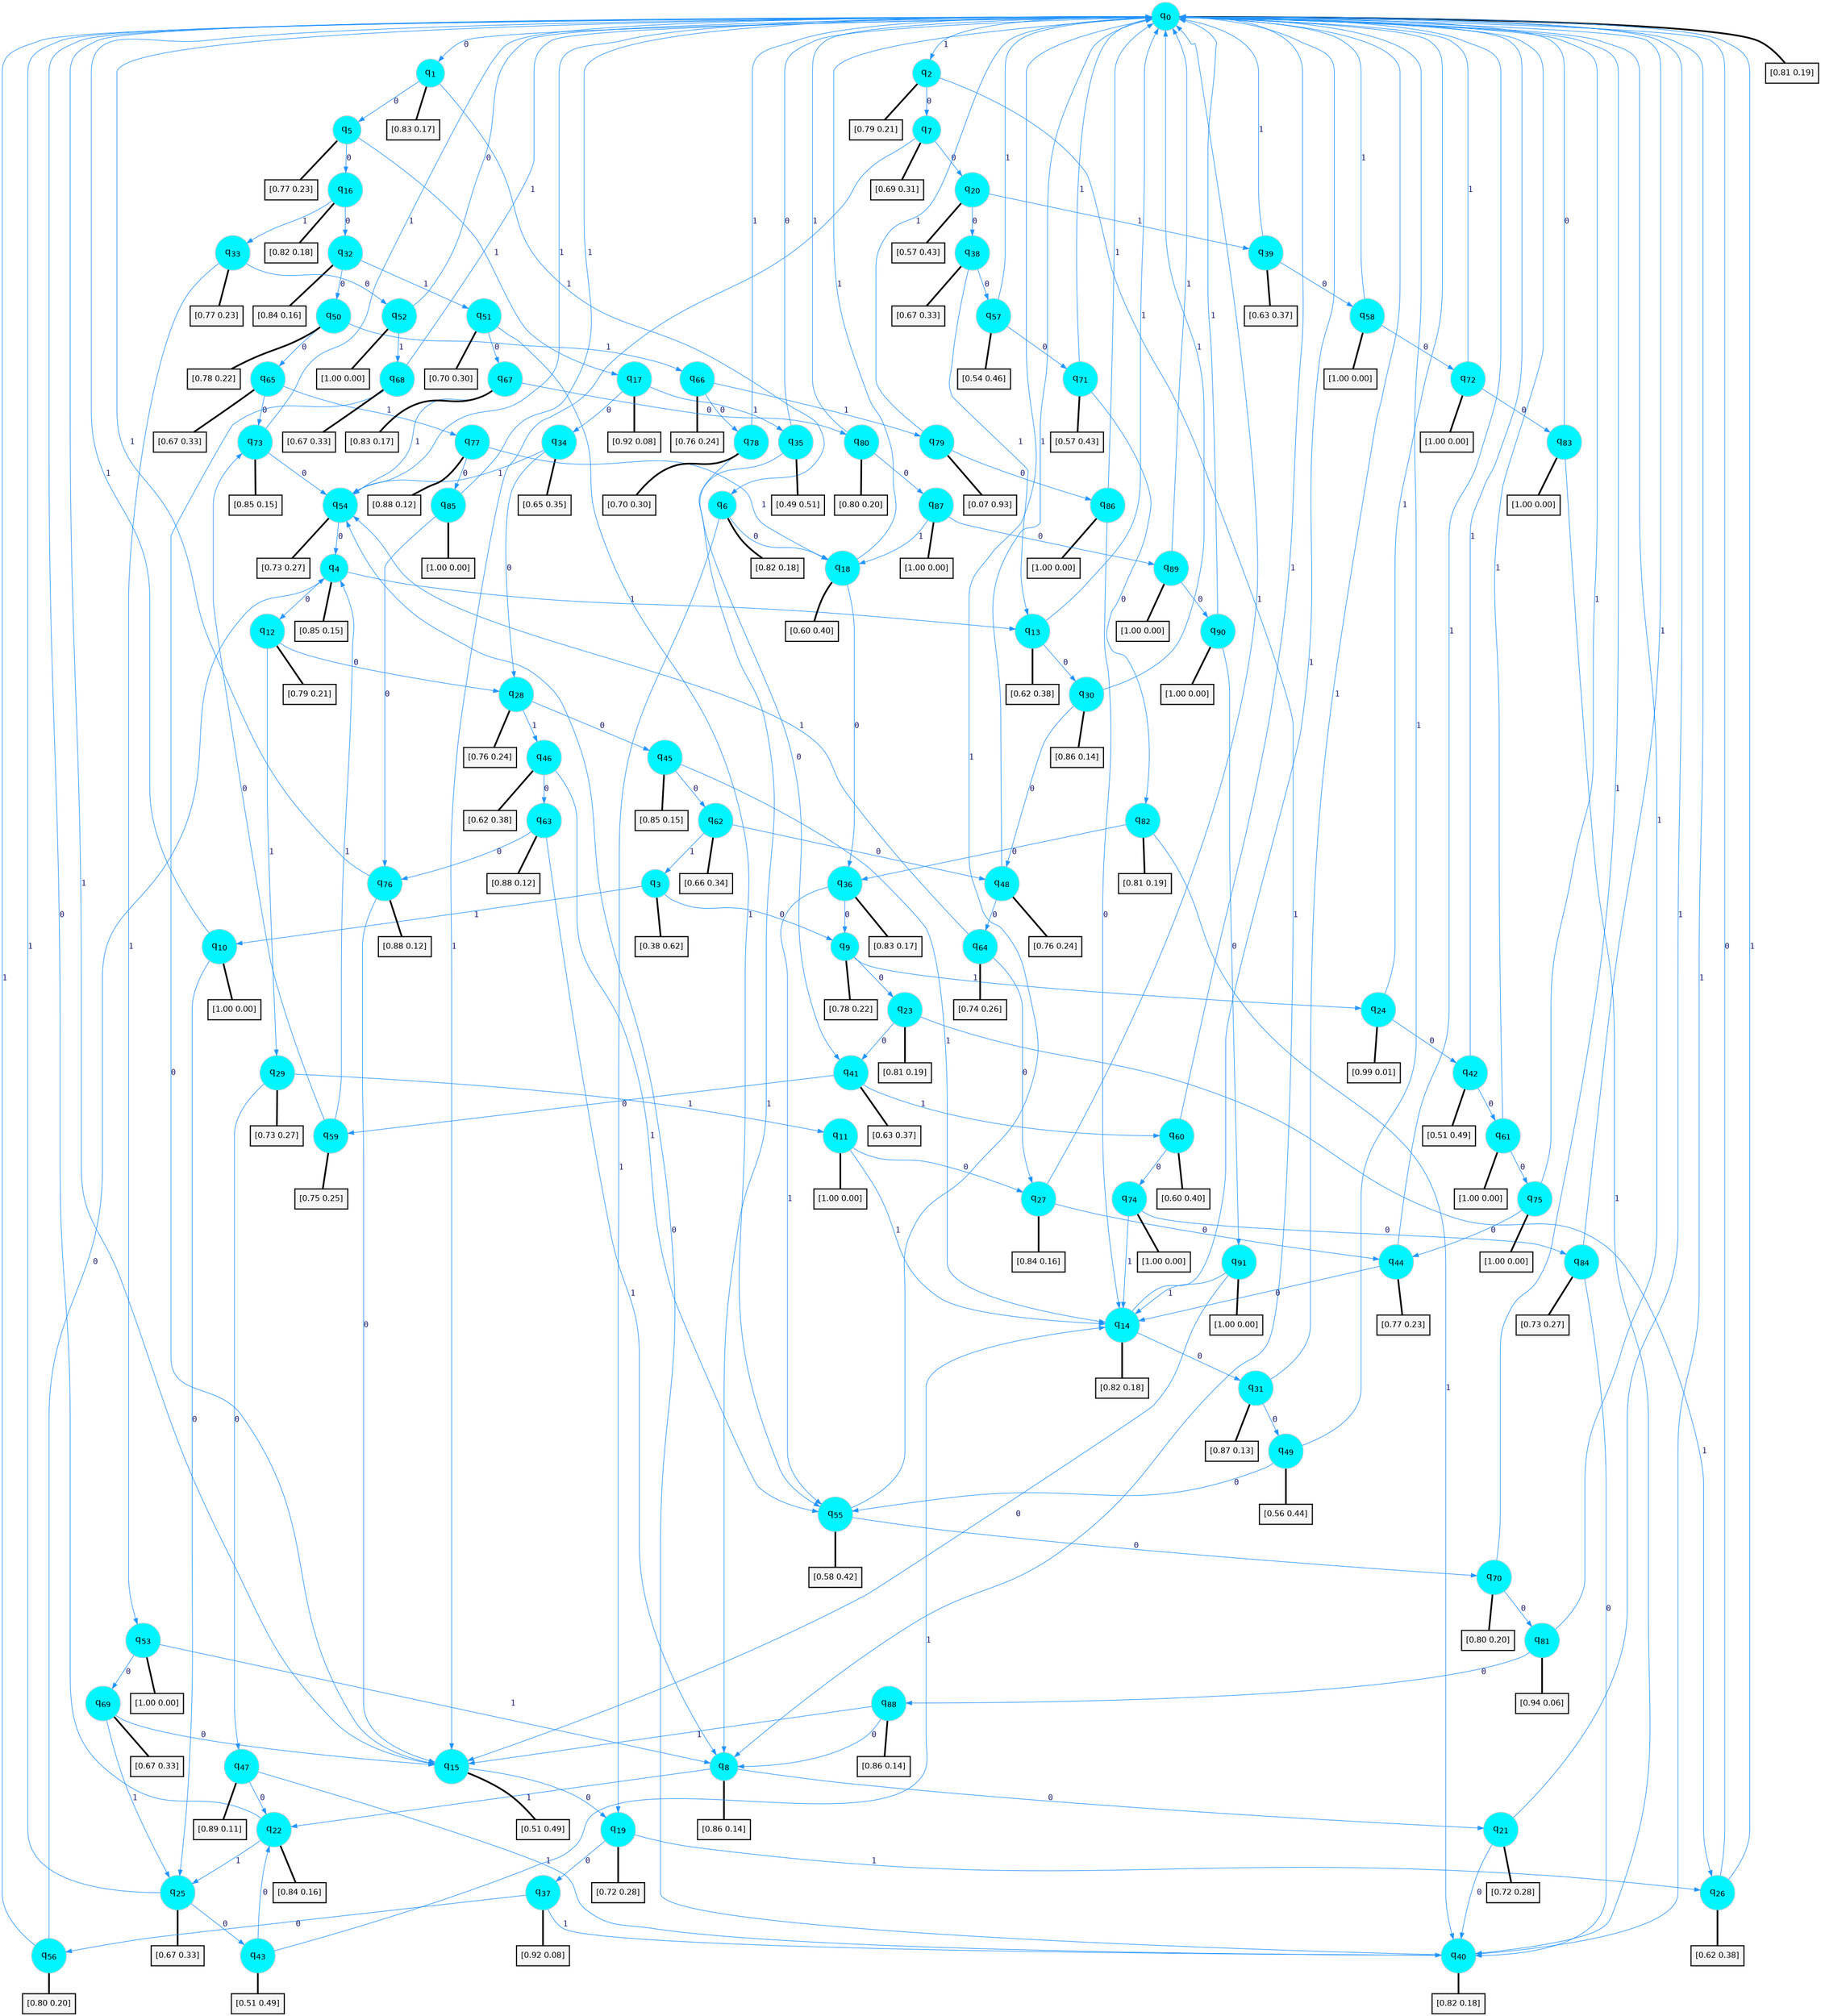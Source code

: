 digraph G {
graph [
bgcolor=transparent, dpi=300, rankdir=TD, size="40,25"];
node [
color=gray, fillcolor=turquoise1, fontcolor=black, fontname=Helvetica, fontsize=16, fontweight=bold, shape=circle, style=filled];
edge [
arrowsize=1, color=dodgerblue1, fontcolor=midnightblue, fontname=courier, fontweight=bold, penwidth=1, style=solid, weight=20];
0[label=<q<SUB>0</SUB>>];
1[label=<q<SUB>1</SUB>>];
2[label=<q<SUB>2</SUB>>];
3[label=<q<SUB>3</SUB>>];
4[label=<q<SUB>4</SUB>>];
5[label=<q<SUB>5</SUB>>];
6[label=<q<SUB>6</SUB>>];
7[label=<q<SUB>7</SUB>>];
8[label=<q<SUB>8</SUB>>];
9[label=<q<SUB>9</SUB>>];
10[label=<q<SUB>10</SUB>>];
11[label=<q<SUB>11</SUB>>];
12[label=<q<SUB>12</SUB>>];
13[label=<q<SUB>13</SUB>>];
14[label=<q<SUB>14</SUB>>];
15[label=<q<SUB>15</SUB>>];
16[label=<q<SUB>16</SUB>>];
17[label=<q<SUB>17</SUB>>];
18[label=<q<SUB>18</SUB>>];
19[label=<q<SUB>19</SUB>>];
20[label=<q<SUB>20</SUB>>];
21[label=<q<SUB>21</SUB>>];
22[label=<q<SUB>22</SUB>>];
23[label=<q<SUB>23</SUB>>];
24[label=<q<SUB>24</SUB>>];
25[label=<q<SUB>25</SUB>>];
26[label=<q<SUB>26</SUB>>];
27[label=<q<SUB>27</SUB>>];
28[label=<q<SUB>28</SUB>>];
29[label=<q<SUB>29</SUB>>];
30[label=<q<SUB>30</SUB>>];
31[label=<q<SUB>31</SUB>>];
32[label=<q<SUB>32</SUB>>];
33[label=<q<SUB>33</SUB>>];
34[label=<q<SUB>34</SUB>>];
35[label=<q<SUB>35</SUB>>];
36[label=<q<SUB>36</SUB>>];
37[label=<q<SUB>37</SUB>>];
38[label=<q<SUB>38</SUB>>];
39[label=<q<SUB>39</SUB>>];
40[label=<q<SUB>40</SUB>>];
41[label=<q<SUB>41</SUB>>];
42[label=<q<SUB>42</SUB>>];
43[label=<q<SUB>43</SUB>>];
44[label=<q<SUB>44</SUB>>];
45[label=<q<SUB>45</SUB>>];
46[label=<q<SUB>46</SUB>>];
47[label=<q<SUB>47</SUB>>];
48[label=<q<SUB>48</SUB>>];
49[label=<q<SUB>49</SUB>>];
50[label=<q<SUB>50</SUB>>];
51[label=<q<SUB>51</SUB>>];
52[label=<q<SUB>52</SUB>>];
53[label=<q<SUB>53</SUB>>];
54[label=<q<SUB>54</SUB>>];
55[label=<q<SUB>55</SUB>>];
56[label=<q<SUB>56</SUB>>];
57[label=<q<SUB>57</SUB>>];
58[label=<q<SUB>58</SUB>>];
59[label=<q<SUB>59</SUB>>];
60[label=<q<SUB>60</SUB>>];
61[label=<q<SUB>61</SUB>>];
62[label=<q<SUB>62</SUB>>];
63[label=<q<SUB>63</SUB>>];
64[label=<q<SUB>64</SUB>>];
65[label=<q<SUB>65</SUB>>];
66[label=<q<SUB>66</SUB>>];
67[label=<q<SUB>67</SUB>>];
68[label=<q<SUB>68</SUB>>];
69[label=<q<SUB>69</SUB>>];
70[label=<q<SUB>70</SUB>>];
71[label=<q<SUB>71</SUB>>];
72[label=<q<SUB>72</SUB>>];
73[label=<q<SUB>73</SUB>>];
74[label=<q<SUB>74</SUB>>];
75[label=<q<SUB>75</SUB>>];
76[label=<q<SUB>76</SUB>>];
77[label=<q<SUB>77</SUB>>];
78[label=<q<SUB>78</SUB>>];
79[label=<q<SUB>79</SUB>>];
80[label=<q<SUB>80</SUB>>];
81[label=<q<SUB>81</SUB>>];
82[label=<q<SUB>82</SUB>>];
83[label=<q<SUB>83</SUB>>];
84[label=<q<SUB>84</SUB>>];
85[label=<q<SUB>85</SUB>>];
86[label=<q<SUB>86</SUB>>];
87[label=<q<SUB>87</SUB>>];
88[label=<q<SUB>88</SUB>>];
89[label=<q<SUB>89</SUB>>];
90[label=<q<SUB>90</SUB>>];
91[label=<q<SUB>91</SUB>>];
92[label="[0.81 0.19]", shape=box,fontcolor=black, fontname=Helvetica, fontsize=14, penwidth=2, fillcolor=whitesmoke,color=black];
93[label="[0.83 0.17]", shape=box,fontcolor=black, fontname=Helvetica, fontsize=14, penwidth=2, fillcolor=whitesmoke,color=black];
94[label="[0.79 0.21]", shape=box,fontcolor=black, fontname=Helvetica, fontsize=14, penwidth=2, fillcolor=whitesmoke,color=black];
95[label="[0.38 0.62]", shape=box,fontcolor=black, fontname=Helvetica, fontsize=14, penwidth=2, fillcolor=whitesmoke,color=black];
96[label="[0.85 0.15]", shape=box,fontcolor=black, fontname=Helvetica, fontsize=14, penwidth=2, fillcolor=whitesmoke,color=black];
97[label="[0.77 0.23]", shape=box,fontcolor=black, fontname=Helvetica, fontsize=14, penwidth=2, fillcolor=whitesmoke,color=black];
98[label="[0.82 0.18]", shape=box,fontcolor=black, fontname=Helvetica, fontsize=14, penwidth=2, fillcolor=whitesmoke,color=black];
99[label="[0.69 0.31]", shape=box,fontcolor=black, fontname=Helvetica, fontsize=14, penwidth=2, fillcolor=whitesmoke,color=black];
100[label="[0.86 0.14]", shape=box,fontcolor=black, fontname=Helvetica, fontsize=14, penwidth=2, fillcolor=whitesmoke,color=black];
101[label="[0.78 0.22]", shape=box,fontcolor=black, fontname=Helvetica, fontsize=14, penwidth=2, fillcolor=whitesmoke,color=black];
102[label="[1.00 0.00]", shape=box,fontcolor=black, fontname=Helvetica, fontsize=14, penwidth=2, fillcolor=whitesmoke,color=black];
103[label="[1.00 0.00]", shape=box,fontcolor=black, fontname=Helvetica, fontsize=14, penwidth=2, fillcolor=whitesmoke,color=black];
104[label="[0.79 0.21]", shape=box,fontcolor=black, fontname=Helvetica, fontsize=14, penwidth=2, fillcolor=whitesmoke,color=black];
105[label="[0.62 0.38]", shape=box,fontcolor=black, fontname=Helvetica, fontsize=14, penwidth=2, fillcolor=whitesmoke,color=black];
106[label="[0.82 0.18]", shape=box,fontcolor=black, fontname=Helvetica, fontsize=14, penwidth=2, fillcolor=whitesmoke,color=black];
107[label="[0.51 0.49]", shape=box,fontcolor=black, fontname=Helvetica, fontsize=14, penwidth=2, fillcolor=whitesmoke,color=black];
108[label="[0.82 0.18]", shape=box,fontcolor=black, fontname=Helvetica, fontsize=14, penwidth=2, fillcolor=whitesmoke,color=black];
109[label="[0.92 0.08]", shape=box,fontcolor=black, fontname=Helvetica, fontsize=14, penwidth=2, fillcolor=whitesmoke,color=black];
110[label="[0.60 0.40]", shape=box,fontcolor=black, fontname=Helvetica, fontsize=14, penwidth=2, fillcolor=whitesmoke,color=black];
111[label="[0.72 0.28]", shape=box,fontcolor=black, fontname=Helvetica, fontsize=14, penwidth=2, fillcolor=whitesmoke,color=black];
112[label="[0.57 0.43]", shape=box,fontcolor=black, fontname=Helvetica, fontsize=14, penwidth=2, fillcolor=whitesmoke,color=black];
113[label="[0.72 0.28]", shape=box,fontcolor=black, fontname=Helvetica, fontsize=14, penwidth=2, fillcolor=whitesmoke,color=black];
114[label="[0.84 0.16]", shape=box,fontcolor=black, fontname=Helvetica, fontsize=14, penwidth=2, fillcolor=whitesmoke,color=black];
115[label="[0.81 0.19]", shape=box,fontcolor=black, fontname=Helvetica, fontsize=14, penwidth=2, fillcolor=whitesmoke,color=black];
116[label="[0.99 0.01]", shape=box,fontcolor=black, fontname=Helvetica, fontsize=14, penwidth=2, fillcolor=whitesmoke,color=black];
117[label="[0.67 0.33]", shape=box,fontcolor=black, fontname=Helvetica, fontsize=14, penwidth=2, fillcolor=whitesmoke,color=black];
118[label="[0.62 0.38]", shape=box,fontcolor=black, fontname=Helvetica, fontsize=14, penwidth=2, fillcolor=whitesmoke,color=black];
119[label="[0.84 0.16]", shape=box,fontcolor=black, fontname=Helvetica, fontsize=14, penwidth=2, fillcolor=whitesmoke,color=black];
120[label="[0.76 0.24]", shape=box,fontcolor=black, fontname=Helvetica, fontsize=14, penwidth=2, fillcolor=whitesmoke,color=black];
121[label="[0.73 0.27]", shape=box,fontcolor=black, fontname=Helvetica, fontsize=14, penwidth=2, fillcolor=whitesmoke,color=black];
122[label="[0.86 0.14]", shape=box,fontcolor=black, fontname=Helvetica, fontsize=14, penwidth=2, fillcolor=whitesmoke,color=black];
123[label="[0.87 0.13]", shape=box,fontcolor=black, fontname=Helvetica, fontsize=14, penwidth=2, fillcolor=whitesmoke,color=black];
124[label="[0.84 0.16]", shape=box,fontcolor=black, fontname=Helvetica, fontsize=14, penwidth=2, fillcolor=whitesmoke,color=black];
125[label="[0.77 0.23]", shape=box,fontcolor=black, fontname=Helvetica, fontsize=14, penwidth=2, fillcolor=whitesmoke,color=black];
126[label="[0.65 0.35]", shape=box,fontcolor=black, fontname=Helvetica, fontsize=14, penwidth=2, fillcolor=whitesmoke,color=black];
127[label="[0.49 0.51]", shape=box,fontcolor=black, fontname=Helvetica, fontsize=14, penwidth=2, fillcolor=whitesmoke,color=black];
128[label="[0.83 0.17]", shape=box,fontcolor=black, fontname=Helvetica, fontsize=14, penwidth=2, fillcolor=whitesmoke,color=black];
129[label="[0.92 0.08]", shape=box,fontcolor=black, fontname=Helvetica, fontsize=14, penwidth=2, fillcolor=whitesmoke,color=black];
130[label="[0.67 0.33]", shape=box,fontcolor=black, fontname=Helvetica, fontsize=14, penwidth=2, fillcolor=whitesmoke,color=black];
131[label="[0.63 0.37]", shape=box,fontcolor=black, fontname=Helvetica, fontsize=14, penwidth=2, fillcolor=whitesmoke,color=black];
132[label="[0.82 0.18]", shape=box,fontcolor=black, fontname=Helvetica, fontsize=14, penwidth=2, fillcolor=whitesmoke,color=black];
133[label="[0.63 0.37]", shape=box,fontcolor=black, fontname=Helvetica, fontsize=14, penwidth=2, fillcolor=whitesmoke,color=black];
134[label="[0.51 0.49]", shape=box,fontcolor=black, fontname=Helvetica, fontsize=14, penwidth=2, fillcolor=whitesmoke,color=black];
135[label="[0.51 0.49]", shape=box,fontcolor=black, fontname=Helvetica, fontsize=14, penwidth=2, fillcolor=whitesmoke,color=black];
136[label="[0.77 0.23]", shape=box,fontcolor=black, fontname=Helvetica, fontsize=14, penwidth=2, fillcolor=whitesmoke,color=black];
137[label="[0.85 0.15]", shape=box,fontcolor=black, fontname=Helvetica, fontsize=14, penwidth=2, fillcolor=whitesmoke,color=black];
138[label="[0.62 0.38]", shape=box,fontcolor=black, fontname=Helvetica, fontsize=14, penwidth=2, fillcolor=whitesmoke,color=black];
139[label="[0.89 0.11]", shape=box,fontcolor=black, fontname=Helvetica, fontsize=14, penwidth=2, fillcolor=whitesmoke,color=black];
140[label="[0.76 0.24]", shape=box,fontcolor=black, fontname=Helvetica, fontsize=14, penwidth=2, fillcolor=whitesmoke,color=black];
141[label="[0.56 0.44]", shape=box,fontcolor=black, fontname=Helvetica, fontsize=14, penwidth=2, fillcolor=whitesmoke,color=black];
142[label="[0.78 0.22]", shape=box,fontcolor=black, fontname=Helvetica, fontsize=14, penwidth=2, fillcolor=whitesmoke,color=black];
143[label="[0.70 0.30]", shape=box,fontcolor=black, fontname=Helvetica, fontsize=14, penwidth=2, fillcolor=whitesmoke,color=black];
144[label="[1.00 0.00]", shape=box,fontcolor=black, fontname=Helvetica, fontsize=14, penwidth=2, fillcolor=whitesmoke,color=black];
145[label="[1.00 0.00]", shape=box,fontcolor=black, fontname=Helvetica, fontsize=14, penwidth=2, fillcolor=whitesmoke,color=black];
146[label="[0.73 0.27]", shape=box,fontcolor=black, fontname=Helvetica, fontsize=14, penwidth=2, fillcolor=whitesmoke,color=black];
147[label="[0.58 0.42]", shape=box,fontcolor=black, fontname=Helvetica, fontsize=14, penwidth=2, fillcolor=whitesmoke,color=black];
148[label="[0.80 0.20]", shape=box,fontcolor=black, fontname=Helvetica, fontsize=14, penwidth=2, fillcolor=whitesmoke,color=black];
149[label="[0.54 0.46]", shape=box,fontcolor=black, fontname=Helvetica, fontsize=14, penwidth=2, fillcolor=whitesmoke,color=black];
150[label="[1.00 0.00]", shape=box,fontcolor=black, fontname=Helvetica, fontsize=14, penwidth=2, fillcolor=whitesmoke,color=black];
151[label="[0.75 0.25]", shape=box,fontcolor=black, fontname=Helvetica, fontsize=14, penwidth=2, fillcolor=whitesmoke,color=black];
152[label="[0.60 0.40]", shape=box,fontcolor=black, fontname=Helvetica, fontsize=14, penwidth=2, fillcolor=whitesmoke,color=black];
153[label="[1.00 0.00]", shape=box,fontcolor=black, fontname=Helvetica, fontsize=14, penwidth=2, fillcolor=whitesmoke,color=black];
154[label="[0.66 0.34]", shape=box,fontcolor=black, fontname=Helvetica, fontsize=14, penwidth=2, fillcolor=whitesmoke,color=black];
155[label="[0.88 0.12]", shape=box,fontcolor=black, fontname=Helvetica, fontsize=14, penwidth=2, fillcolor=whitesmoke,color=black];
156[label="[0.74 0.26]", shape=box,fontcolor=black, fontname=Helvetica, fontsize=14, penwidth=2, fillcolor=whitesmoke,color=black];
157[label="[0.67 0.33]", shape=box,fontcolor=black, fontname=Helvetica, fontsize=14, penwidth=2, fillcolor=whitesmoke,color=black];
158[label="[0.76 0.24]", shape=box,fontcolor=black, fontname=Helvetica, fontsize=14, penwidth=2, fillcolor=whitesmoke,color=black];
159[label="[0.83 0.17]", shape=box,fontcolor=black, fontname=Helvetica, fontsize=14, penwidth=2, fillcolor=whitesmoke,color=black];
160[label="[0.67 0.33]", shape=box,fontcolor=black, fontname=Helvetica, fontsize=14, penwidth=2, fillcolor=whitesmoke,color=black];
161[label="[0.67 0.33]", shape=box,fontcolor=black, fontname=Helvetica, fontsize=14, penwidth=2, fillcolor=whitesmoke,color=black];
162[label="[0.80 0.20]", shape=box,fontcolor=black, fontname=Helvetica, fontsize=14, penwidth=2, fillcolor=whitesmoke,color=black];
163[label="[0.57 0.43]", shape=box,fontcolor=black, fontname=Helvetica, fontsize=14, penwidth=2, fillcolor=whitesmoke,color=black];
164[label="[1.00 0.00]", shape=box,fontcolor=black, fontname=Helvetica, fontsize=14, penwidth=2, fillcolor=whitesmoke,color=black];
165[label="[0.85 0.15]", shape=box,fontcolor=black, fontname=Helvetica, fontsize=14, penwidth=2, fillcolor=whitesmoke,color=black];
166[label="[1.00 0.00]", shape=box,fontcolor=black, fontname=Helvetica, fontsize=14, penwidth=2, fillcolor=whitesmoke,color=black];
167[label="[1.00 0.00]", shape=box,fontcolor=black, fontname=Helvetica, fontsize=14, penwidth=2, fillcolor=whitesmoke,color=black];
168[label="[0.88 0.12]", shape=box,fontcolor=black, fontname=Helvetica, fontsize=14, penwidth=2, fillcolor=whitesmoke,color=black];
169[label="[0.88 0.12]", shape=box,fontcolor=black, fontname=Helvetica, fontsize=14, penwidth=2, fillcolor=whitesmoke,color=black];
170[label="[0.70 0.30]", shape=box,fontcolor=black, fontname=Helvetica, fontsize=14, penwidth=2, fillcolor=whitesmoke,color=black];
171[label="[0.07 0.93]", shape=box,fontcolor=black, fontname=Helvetica, fontsize=14, penwidth=2, fillcolor=whitesmoke,color=black];
172[label="[0.80 0.20]", shape=box,fontcolor=black, fontname=Helvetica, fontsize=14, penwidth=2, fillcolor=whitesmoke,color=black];
173[label="[0.94 0.06]", shape=box,fontcolor=black, fontname=Helvetica, fontsize=14, penwidth=2, fillcolor=whitesmoke,color=black];
174[label="[0.81 0.19]", shape=box,fontcolor=black, fontname=Helvetica, fontsize=14, penwidth=2, fillcolor=whitesmoke,color=black];
175[label="[1.00 0.00]", shape=box,fontcolor=black, fontname=Helvetica, fontsize=14, penwidth=2, fillcolor=whitesmoke,color=black];
176[label="[0.73 0.27]", shape=box,fontcolor=black, fontname=Helvetica, fontsize=14, penwidth=2, fillcolor=whitesmoke,color=black];
177[label="[1.00 0.00]", shape=box,fontcolor=black, fontname=Helvetica, fontsize=14, penwidth=2, fillcolor=whitesmoke,color=black];
178[label="[1.00 0.00]", shape=box,fontcolor=black, fontname=Helvetica, fontsize=14, penwidth=2, fillcolor=whitesmoke,color=black];
179[label="[1.00 0.00]", shape=box,fontcolor=black, fontname=Helvetica, fontsize=14, penwidth=2, fillcolor=whitesmoke,color=black];
180[label="[0.86 0.14]", shape=box,fontcolor=black, fontname=Helvetica, fontsize=14, penwidth=2, fillcolor=whitesmoke,color=black];
181[label="[1.00 0.00]", shape=box,fontcolor=black, fontname=Helvetica, fontsize=14, penwidth=2, fillcolor=whitesmoke,color=black];
182[label="[1.00 0.00]", shape=box,fontcolor=black, fontname=Helvetica, fontsize=14, penwidth=2, fillcolor=whitesmoke,color=black];
183[label="[1.00 0.00]", shape=box,fontcolor=black, fontname=Helvetica, fontsize=14, penwidth=2, fillcolor=whitesmoke,color=black];
0->1 [label=0];
0->2 [label=1];
0->92 [arrowhead=none, penwidth=3,color=black];
1->5 [label=0];
1->6 [label=1];
1->93 [arrowhead=none, penwidth=3,color=black];
2->7 [label=0];
2->8 [label=1];
2->94 [arrowhead=none, penwidth=3,color=black];
3->9 [label=0];
3->10 [label=1];
3->95 [arrowhead=none, penwidth=3,color=black];
4->12 [label=0];
4->13 [label=1];
4->96 [arrowhead=none, penwidth=3,color=black];
5->16 [label=0];
5->17 [label=1];
5->97 [arrowhead=none, penwidth=3,color=black];
6->18 [label=0];
6->19 [label=1];
6->98 [arrowhead=none, penwidth=3,color=black];
7->20 [label=0];
7->15 [label=1];
7->99 [arrowhead=none, penwidth=3,color=black];
8->21 [label=0];
8->22 [label=1];
8->100 [arrowhead=none, penwidth=3,color=black];
9->23 [label=0];
9->24 [label=1];
9->101 [arrowhead=none, penwidth=3,color=black];
10->25 [label=0];
10->0 [label=1];
10->102 [arrowhead=none, penwidth=3,color=black];
11->27 [label=0];
11->14 [label=1];
11->103 [arrowhead=none, penwidth=3,color=black];
12->28 [label=0];
12->29 [label=1];
12->104 [arrowhead=none, penwidth=3,color=black];
13->30 [label=0];
13->0 [label=1];
13->105 [arrowhead=none, penwidth=3,color=black];
14->31 [label=0];
14->0 [label=1];
14->106 [arrowhead=none, penwidth=3,color=black];
15->19 [label=0];
15->0 [label=1];
15->107 [arrowhead=none, penwidth=3,color=black];
16->32 [label=0];
16->33 [label=1];
16->108 [arrowhead=none, penwidth=3,color=black];
17->34 [label=0];
17->35 [label=1];
17->109 [arrowhead=none, penwidth=3,color=black];
18->36 [label=0];
18->0 [label=1];
18->110 [arrowhead=none, penwidth=3,color=black];
19->37 [label=0];
19->26 [label=1];
19->111 [arrowhead=none, penwidth=3,color=black];
20->38 [label=0];
20->39 [label=1];
20->112 [arrowhead=none, penwidth=3,color=black];
21->40 [label=0];
21->0 [label=1];
21->113 [arrowhead=none, penwidth=3,color=black];
22->0 [label=0];
22->25 [label=1];
22->114 [arrowhead=none, penwidth=3,color=black];
23->41 [label=0];
23->26 [label=1];
23->115 [arrowhead=none, penwidth=3,color=black];
24->42 [label=0];
24->0 [label=1];
24->116 [arrowhead=none, penwidth=3,color=black];
25->43 [label=0];
25->0 [label=1];
25->117 [arrowhead=none, penwidth=3,color=black];
26->0 [label=0];
26->0 [label=1];
26->118 [arrowhead=none, penwidth=3,color=black];
27->44 [label=0];
27->0 [label=1];
27->119 [arrowhead=none, penwidth=3,color=black];
28->45 [label=0];
28->46 [label=1];
28->120 [arrowhead=none, penwidth=3,color=black];
29->47 [label=0];
29->11 [label=1];
29->121 [arrowhead=none, penwidth=3,color=black];
30->48 [label=0];
30->0 [label=1];
30->122 [arrowhead=none, penwidth=3,color=black];
31->49 [label=0];
31->0 [label=1];
31->123 [arrowhead=none, penwidth=3,color=black];
32->50 [label=0];
32->51 [label=1];
32->124 [arrowhead=none, penwidth=3,color=black];
33->52 [label=0];
33->53 [label=1];
33->125 [arrowhead=none, penwidth=3,color=black];
34->28 [label=0];
34->54 [label=1];
34->126 [arrowhead=none, penwidth=3,color=black];
35->0 [label=0];
35->8 [label=1];
35->127 [arrowhead=none, penwidth=3,color=black];
36->9 [label=0];
36->55 [label=1];
36->128 [arrowhead=none, penwidth=3,color=black];
37->56 [label=0];
37->40 [label=1];
37->129 [arrowhead=none, penwidth=3,color=black];
38->57 [label=0];
38->13 [label=1];
38->130 [arrowhead=none, penwidth=3,color=black];
39->58 [label=0];
39->0 [label=1];
39->131 [arrowhead=none, penwidth=3,color=black];
40->54 [label=0];
40->0 [label=1];
40->132 [arrowhead=none, penwidth=3,color=black];
41->59 [label=0];
41->60 [label=1];
41->133 [arrowhead=none, penwidth=3,color=black];
42->61 [label=0];
42->0 [label=1];
42->134 [arrowhead=none, penwidth=3,color=black];
43->22 [label=0];
43->14 [label=1];
43->135 [arrowhead=none, penwidth=3,color=black];
44->14 [label=0];
44->0 [label=1];
44->136 [arrowhead=none, penwidth=3,color=black];
45->62 [label=0];
45->14 [label=1];
45->137 [arrowhead=none, penwidth=3,color=black];
46->63 [label=0];
46->55 [label=1];
46->138 [arrowhead=none, penwidth=3,color=black];
47->22 [label=0];
47->40 [label=1];
47->139 [arrowhead=none, penwidth=3,color=black];
48->64 [label=0];
48->0 [label=1];
48->140 [arrowhead=none, penwidth=3,color=black];
49->55 [label=0];
49->0 [label=1];
49->141 [arrowhead=none, penwidth=3,color=black];
50->65 [label=0];
50->66 [label=1];
50->142 [arrowhead=none, penwidth=3,color=black];
51->67 [label=0];
51->55 [label=1];
51->143 [arrowhead=none, penwidth=3,color=black];
52->0 [label=0];
52->68 [label=1];
52->144 [arrowhead=none, penwidth=3,color=black];
53->69 [label=0];
53->8 [label=1];
53->145 [arrowhead=none, penwidth=3,color=black];
54->4 [label=0];
54->0 [label=1];
54->146 [arrowhead=none, penwidth=3,color=black];
55->70 [label=0];
55->0 [label=1];
55->147 [arrowhead=none, penwidth=3,color=black];
56->4 [label=0];
56->0 [label=1];
56->148 [arrowhead=none, penwidth=3,color=black];
57->71 [label=0];
57->0 [label=1];
57->149 [arrowhead=none, penwidth=3,color=black];
58->72 [label=0];
58->0 [label=1];
58->150 [arrowhead=none, penwidth=3,color=black];
59->73 [label=0];
59->4 [label=1];
59->151 [arrowhead=none, penwidth=3,color=black];
60->74 [label=0];
60->0 [label=1];
60->152 [arrowhead=none, penwidth=3,color=black];
61->75 [label=0];
61->0 [label=1];
61->153 [arrowhead=none, penwidth=3,color=black];
62->48 [label=0];
62->3 [label=1];
62->154 [arrowhead=none, penwidth=3,color=black];
63->76 [label=0];
63->8 [label=1];
63->155 [arrowhead=none, penwidth=3,color=black];
64->27 [label=0];
64->54 [label=1];
64->156 [arrowhead=none, penwidth=3,color=black];
65->73 [label=0];
65->77 [label=1];
65->157 [arrowhead=none, penwidth=3,color=black];
66->78 [label=0];
66->79 [label=1];
66->158 [arrowhead=none, penwidth=3,color=black];
67->80 [label=0];
67->54 [label=1];
67->159 [arrowhead=none, penwidth=3,color=black];
68->15 [label=0];
68->0 [label=1];
68->160 [arrowhead=none, penwidth=3,color=black];
69->15 [label=0];
69->25 [label=1];
69->161 [arrowhead=none, penwidth=3,color=black];
70->81 [label=0];
70->0 [label=1];
70->162 [arrowhead=none, penwidth=3,color=black];
71->82 [label=0];
71->0 [label=1];
71->163 [arrowhead=none, penwidth=3,color=black];
72->83 [label=0];
72->0 [label=1];
72->164 [arrowhead=none, penwidth=3,color=black];
73->54 [label=0];
73->0 [label=1];
73->165 [arrowhead=none, penwidth=3,color=black];
74->84 [label=0];
74->14 [label=1];
74->166 [arrowhead=none, penwidth=3,color=black];
75->44 [label=0];
75->0 [label=1];
75->167 [arrowhead=none, penwidth=3,color=black];
76->15 [label=0];
76->0 [label=1];
76->168 [arrowhead=none, penwidth=3,color=black];
77->85 [label=0];
77->18 [label=1];
77->169 [arrowhead=none, penwidth=3,color=black];
78->41 [label=0];
78->0 [label=1];
78->170 [arrowhead=none, penwidth=3,color=black];
79->86 [label=0];
79->0 [label=1];
79->171 [arrowhead=none, penwidth=3,color=black];
80->87 [label=0];
80->0 [label=1];
80->172 [arrowhead=none, penwidth=3,color=black];
81->88 [label=0];
81->0 [label=1];
81->173 [arrowhead=none, penwidth=3,color=black];
82->36 [label=0];
82->40 [label=1];
82->174 [arrowhead=none, penwidth=3,color=black];
83->0 [label=0];
83->40 [label=1];
83->175 [arrowhead=none, penwidth=3,color=black];
84->40 [label=0];
84->0 [label=1];
84->176 [arrowhead=none, penwidth=3,color=black];
85->76 [label=0];
85->0 [label=1];
85->177 [arrowhead=none, penwidth=3,color=black];
86->14 [label=0];
86->0 [label=1];
86->178 [arrowhead=none, penwidth=3,color=black];
87->89 [label=0];
87->18 [label=1];
87->179 [arrowhead=none, penwidth=3,color=black];
88->8 [label=0];
88->15 [label=1];
88->180 [arrowhead=none, penwidth=3,color=black];
89->90 [label=0];
89->0 [label=1];
89->181 [arrowhead=none, penwidth=3,color=black];
90->91 [label=0];
90->0 [label=1];
90->182 [arrowhead=none, penwidth=3,color=black];
91->15 [label=0];
91->14 [label=1];
91->183 [arrowhead=none, penwidth=3,color=black];
}
